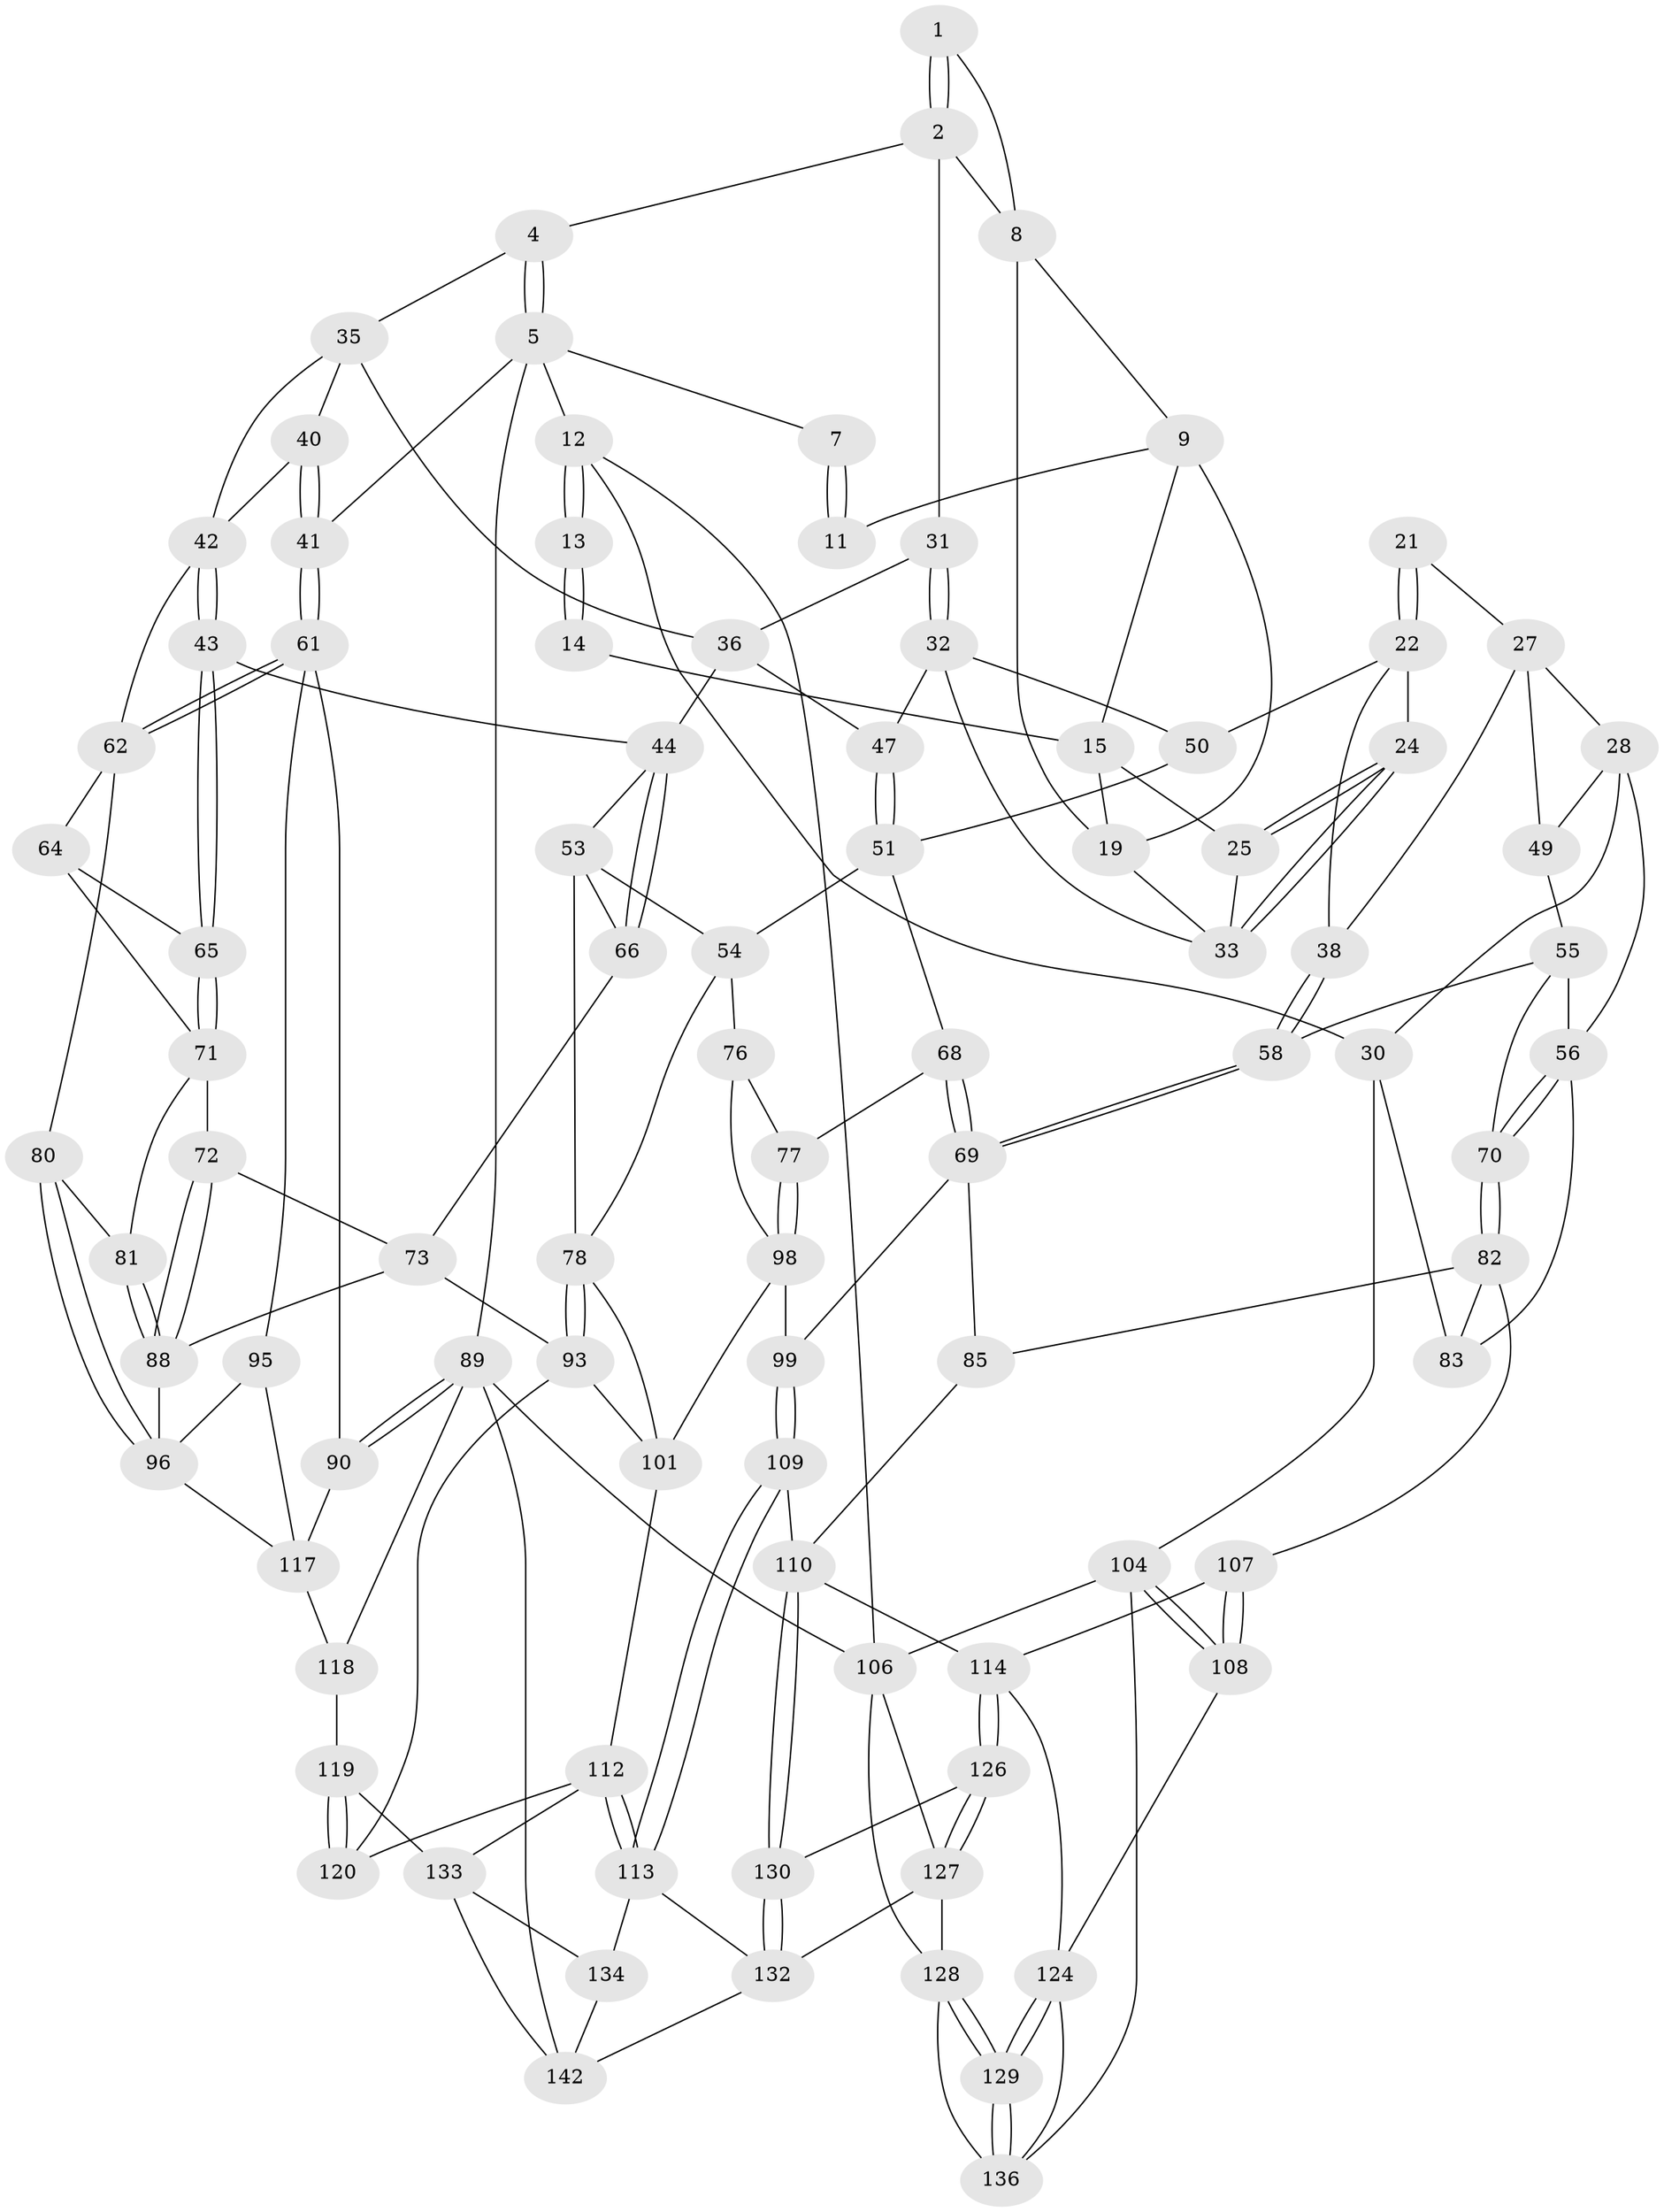 // Generated by graph-tools (version 1.1) at 2025/24/03/03/25 07:24:40]
// undirected, 92 vertices, 202 edges
graph export_dot {
graph [start="1"]
  node [color=gray90,style=filled];
  1 [pos="+0.6494870325183048+0"];
  2 [pos="+0.7135982321484968+0.14863562696586233",super="+3"];
  4 [pos="+0.7835276440420299+0.17276823205025502"];
  5 [pos="+1+0",super="+6"];
  7 [pos="+0.645795545697629+0"];
  8 [pos="+0.6102217945196278+0.1031183567113602",super="+18"];
  9 [pos="+0.540074857323569+0.0979802411693965",super="+10"];
  11 [pos="+0.48069713141222564+0"];
  12 [pos="+0+0"];
  13 [pos="+0+0",super="+26"];
  14 [pos="+0.26579810059762593+0",super="+17"];
  15 [pos="+0.43285170563217434+0.13027144732142806",super="+16"];
  19 [pos="+0.5769140747590089+0.20546423032073155",super="+20"];
  21 [pos="+0.1197188144692538+0.13141698882198025"];
  22 [pos="+0.3380942785203771+0.310776980665936",super="+23"];
  24 [pos="+0.34709533480887855+0.30856714762154297"];
  25 [pos="+0.3664347723879596+0.23583986161470608"];
  27 [pos="+0.1318550021585078+0.2567939647307023",super="+37"];
  28 [pos="+0.07951269204757724+0.3039945985667834",super="+29"];
  30 [pos="+0+0.3633492645616968",super="+87"];
  31 [pos="+0.6270552395362315+0.27997350265212484"];
  32 [pos="+0.6052666629821427+0.29519998201230463",super="+48"];
  33 [pos="+0.5868785606161852+0.27517925219087724",super="+34"];
  35 [pos="+0.7836709226564198+0.2076535363669386",super="+39"];
  36 [pos="+0.7532312808487226+0.25628799219834697",super="+46"];
  38 [pos="+0.2831743191074302+0.32849157437414694"];
  40 [pos="+1+0.24709035829414544"];
  41 [pos="+1+0.11522898810256911"];
  42 [pos="+0.8604527202610079+0.3757787412004417",super="+60"];
  43 [pos="+0.8249835933105667+0.4121000129632366"];
  44 [pos="+0.8076300921140263+0.4146726461348494",super="+45"];
  47 [pos="+0.6190426855669733+0.33935128824332483"];
  49 [pos="+0.2336769500012235+0.3460681434653747"];
  50 [pos="+0.3815317958561599+0.3787288321948"];
  51 [pos="+0.600671160089143+0.4148039049672121",super="+52"];
  53 [pos="+0.707913544908969+0.43218093958014014",super="+67"];
  54 [pos="+0.6097842894511135+0.4350371070656215",super="+75"];
  55 [pos="+0.16766925411029315+0.38573918109702504",super="+59"];
  56 [pos="+0.08837055265799092+0.4080078178125325",super="+57"];
  58 [pos="+0.21538958710825534+0.4769016283208713"];
  61 [pos="+1+0.5207368547833026",super="+91"];
  62 [pos="+1+0.5230901118691614",super="+63"];
  64 [pos="+0.9090568660284989+0.4704520881138258"];
  65 [pos="+0.8284600579456161+0.4173921696880465"];
  66 [pos="+0.7598571148139379+0.5186003485827341"];
  68 [pos="+0.3945365216645242+0.4171323946071493"];
  69 [pos="+0.3630081609749791+0.5233603527766565",super="+84"];
  70 [pos="+0.16642858152287357+0.5256138823982938"];
  71 [pos="+0.8594225273083855+0.5181807931407065",super="+74"];
  72 [pos="+0.8346886075445358+0.5393418102218691"];
  73 [pos="+0.7778958283633304+0.5325579751376385",super="+92"];
  76 [pos="+0.5828307614244468+0.5485496060797127"];
  77 [pos="+0.5792308500467054+0.5478700119577973"];
  78 [pos="+0.6669294066817536+0.5659704917542768",super="+79"];
  80 [pos="+0.9437199624087313+0.5653445431390809"];
  81 [pos="+0.9334131650305261+0.5668700899109439"];
  82 [pos="+0.16196203102448925+0.5837203448391902",super="+86"];
  83 [pos="+0.12664662899424947+0.571226509285487"];
  85 [pos="+0.2895769394564409+0.611997511491123"];
  88 [pos="+0.8410213156651731+0.6657007040494332",super="+94"];
  89 [pos="+1+1",super="+141"];
  90 [pos="+1+1"];
  93 [pos="+0.7472539829408291+0.6706977642622183",super="+103"];
  95 [pos="+0.9966996455987452+0.6995670446231813"];
  96 [pos="+0.9838869496391486+0.6962138989229089",super="+97"];
  98 [pos="+0.40514669493757033+0.6013822725489669",super="+100"];
  99 [pos="+0.3874105718336755+0.5960139114102346"];
  101 [pos="+0.592802393639977+0.7312045366112638",super="+102"];
  104 [pos="+0+0.6847589553659094",super="+105"];
  106 [pos="+0+1",super="+144"];
  107 [pos="+0.16074260401207732+0.6509833878004249",super="+116"];
  108 [pos="+0+0.7016906456849151",super="+122"];
  109 [pos="+0.4023280760169837+0.7840634369039764"];
  110 [pos="+0.3140447527834367+0.791774685438037",super="+111"];
  112 [pos="+0.5404389675988353+0.7617008531858606",super="+123"];
  113 [pos="+0.47922535662180854+0.8151975998266983",super="+131"];
  114 [pos="+0.2550935838612125+0.8014487692660883",super="+115"];
  117 [pos="+0.8689287922666239+0.8569503717977226",super="+121"];
  118 [pos="+0.8275188570659817+0.8666073813003493"];
  119 [pos="+0.770569457774566+0.8681912748495291"];
  120 [pos="+0.7183271976817631+0.772048250485029"];
  124 [pos="+0.16835808798379018+0.8111408837046533",super="+125"];
  126 [pos="+0.2258825903031453+0.9089488435544063"];
  127 [pos="+0.20370259190722884+0.936781150793174",super="+139"];
  128 [pos="+0.1624216946578007+0.9218721197322296",super="+140"];
  129 [pos="+0.16050799308423552+0.9197064033998679"];
  130 [pos="+0.32754967835757043+0.8981199167844978"];
  132 [pos="+0.44462459122969+1",super="+138"];
  133 [pos="+0.6576075848150311+0.8900200185244039",super="+135"];
  134 [pos="+0.590982333336385+0.9302652210646576"];
  136 [pos="+0.07333838719052349+0.880403939245643",super="+137"];
  142 [pos="+0.7006726107563691+1",super="+143"];
  1 -- 2;
  1 -- 2;
  1 -- 8;
  2 -- 8;
  2 -- 4;
  2 -- 31;
  4 -- 5;
  4 -- 5;
  4 -- 35;
  5 -- 41;
  5 -- 89;
  5 -- 12;
  5 -- 7;
  7 -- 11;
  7 -- 11;
  8 -- 9;
  8 -- 19;
  9 -- 11;
  9 -- 15;
  9 -- 19;
  12 -- 13;
  12 -- 13;
  12 -- 30;
  12 -- 106;
  13 -- 14 [weight=2];
  13 -- 14;
  14 -- 15;
  15 -- 25;
  15 -- 19;
  19 -- 33;
  21 -- 22;
  21 -- 22;
  21 -- 27;
  22 -- 38;
  22 -- 24;
  22 -- 50;
  24 -- 25;
  24 -- 25;
  24 -- 33;
  24 -- 33;
  25 -- 33;
  27 -- 28;
  27 -- 49;
  27 -- 38;
  28 -- 49;
  28 -- 56;
  28 -- 30;
  30 -- 104;
  30 -- 83;
  31 -- 32;
  31 -- 32;
  31 -- 36;
  32 -- 33;
  32 -- 50;
  32 -- 47;
  35 -- 36;
  35 -- 40;
  35 -- 42;
  36 -- 44;
  36 -- 47;
  38 -- 58;
  38 -- 58;
  40 -- 41;
  40 -- 41;
  40 -- 42;
  41 -- 61;
  41 -- 61;
  42 -- 43;
  42 -- 43;
  42 -- 62;
  43 -- 44;
  43 -- 65;
  43 -- 65;
  44 -- 66;
  44 -- 66;
  44 -- 53;
  47 -- 51;
  47 -- 51;
  49 -- 55;
  50 -- 51;
  51 -- 54;
  51 -- 68;
  53 -- 54;
  53 -- 66;
  53 -- 78;
  54 -- 76;
  54 -- 78;
  55 -- 56;
  55 -- 58;
  55 -- 70;
  56 -- 70;
  56 -- 70;
  56 -- 83;
  58 -- 69;
  58 -- 69;
  61 -- 62;
  61 -- 62;
  61 -- 90;
  61 -- 95;
  62 -- 80;
  62 -- 64;
  64 -- 65;
  64 -- 71;
  65 -- 71;
  65 -- 71;
  66 -- 73;
  68 -- 69;
  68 -- 69;
  68 -- 77;
  69 -- 99;
  69 -- 85;
  70 -- 82;
  70 -- 82;
  71 -- 72;
  71 -- 81;
  72 -- 73;
  72 -- 88;
  72 -- 88;
  73 -- 88;
  73 -- 93;
  76 -- 77;
  76 -- 98;
  77 -- 98;
  77 -- 98;
  78 -- 93;
  78 -- 93;
  78 -- 101;
  80 -- 81;
  80 -- 96;
  80 -- 96;
  81 -- 88;
  81 -- 88;
  82 -- 83;
  82 -- 107;
  82 -- 85;
  85 -- 110;
  88 -- 96;
  89 -- 90;
  89 -- 90;
  89 -- 106;
  89 -- 142;
  89 -- 118;
  90 -- 117;
  93 -- 120;
  93 -- 101;
  95 -- 96;
  95 -- 117;
  96 -- 117;
  98 -- 99;
  98 -- 101;
  99 -- 109;
  99 -- 109;
  101 -- 112;
  104 -- 108;
  104 -- 108;
  104 -- 106;
  104 -- 136;
  106 -- 128;
  106 -- 127;
  107 -- 108 [weight=2];
  107 -- 108;
  107 -- 114;
  108 -- 124;
  109 -- 110;
  109 -- 113;
  109 -- 113;
  110 -- 130;
  110 -- 130;
  110 -- 114;
  112 -- 113;
  112 -- 113;
  112 -- 120;
  112 -- 133;
  113 -- 132;
  113 -- 134;
  114 -- 126;
  114 -- 126;
  114 -- 124;
  117 -- 118;
  118 -- 119;
  119 -- 120;
  119 -- 120;
  119 -- 133;
  124 -- 129;
  124 -- 129;
  124 -- 136;
  126 -- 127;
  126 -- 127;
  126 -- 130;
  127 -- 128;
  127 -- 132;
  128 -- 129;
  128 -- 129;
  128 -- 136;
  129 -- 136;
  129 -- 136;
  130 -- 132;
  130 -- 132;
  132 -- 142;
  133 -- 134;
  133 -- 142;
  134 -- 142;
}
